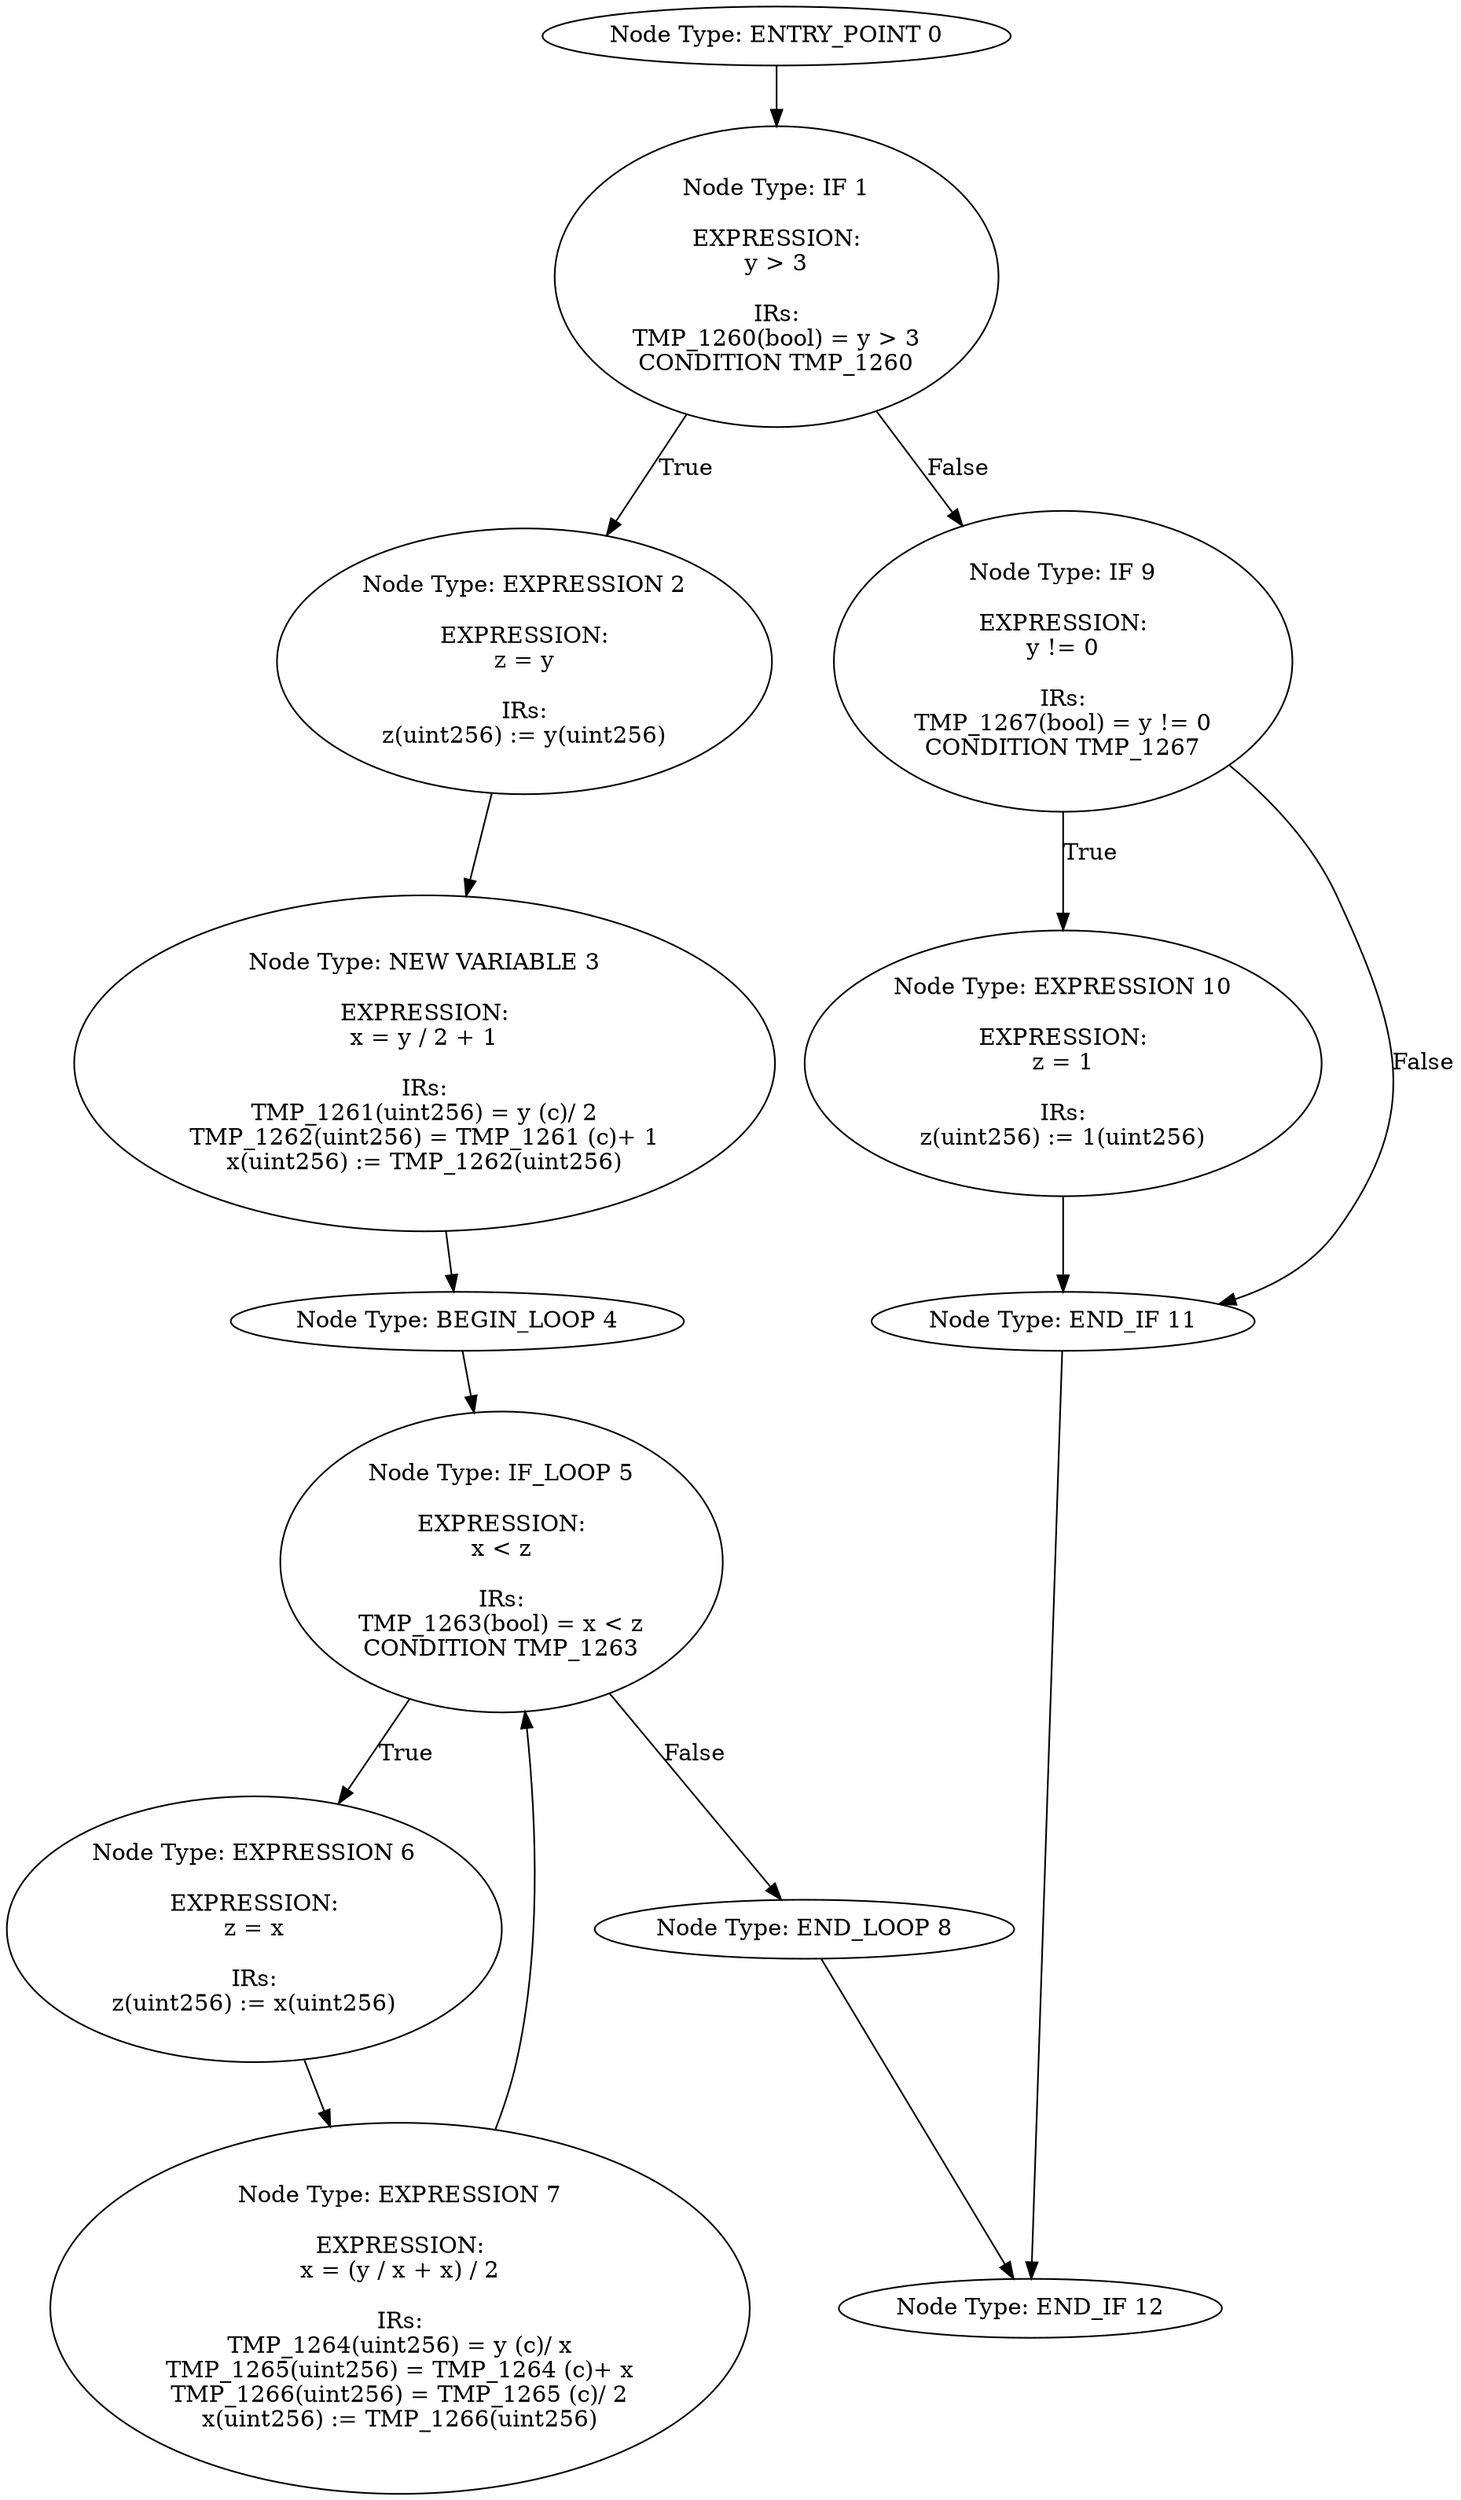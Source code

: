 digraph{
0[label="Node Type: ENTRY_POINT 0
"];
0->1;
1[label="Node Type: IF 1

EXPRESSION:
y > 3

IRs:
TMP_1260(bool) = y > 3
CONDITION TMP_1260"];
1->2[label="True"];
1->9[label="False"];
2[label="Node Type: EXPRESSION 2

EXPRESSION:
z = y

IRs:
z(uint256) := y(uint256)"];
2->3;
3[label="Node Type: NEW VARIABLE 3

EXPRESSION:
x = y / 2 + 1

IRs:
TMP_1261(uint256) = y (c)/ 2
TMP_1262(uint256) = TMP_1261 (c)+ 1
x(uint256) := TMP_1262(uint256)"];
3->4;
4[label="Node Type: BEGIN_LOOP 4
"];
4->5;
5[label="Node Type: IF_LOOP 5

EXPRESSION:
x < z

IRs:
TMP_1263(bool) = x < z
CONDITION TMP_1263"];
5->6[label="True"];
5->8[label="False"];
6[label="Node Type: EXPRESSION 6

EXPRESSION:
z = x

IRs:
z(uint256) := x(uint256)"];
6->7;
7[label="Node Type: EXPRESSION 7

EXPRESSION:
x = (y / x + x) / 2

IRs:
TMP_1264(uint256) = y (c)/ x
TMP_1265(uint256) = TMP_1264 (c)+ x
TMP_1266(uint256) = TMP_1265 (c)/ 2
x(uint256) := TMP_1266(uint256)"];
7->5;
8[label="Node Type: END_LOOP 8
"];
8->12;
9[label="Node Type: IF 9

EXPRESSION:
y != 0

IRs:
TMP_1267(bool) = y != 0
CONDITION TMP_1267"];
9->10[label="True"];
9->11[label="False"];
10[label="Node Type: EXPRESSION 10

EXPRESSION:
z = 1

IRs:
z(uint256) := 1(uint256)"];
10->11;
11[label="Node Type: END_IF 11
"];
11->12;
12[label="Node Type: END_IF 12
"];
}
